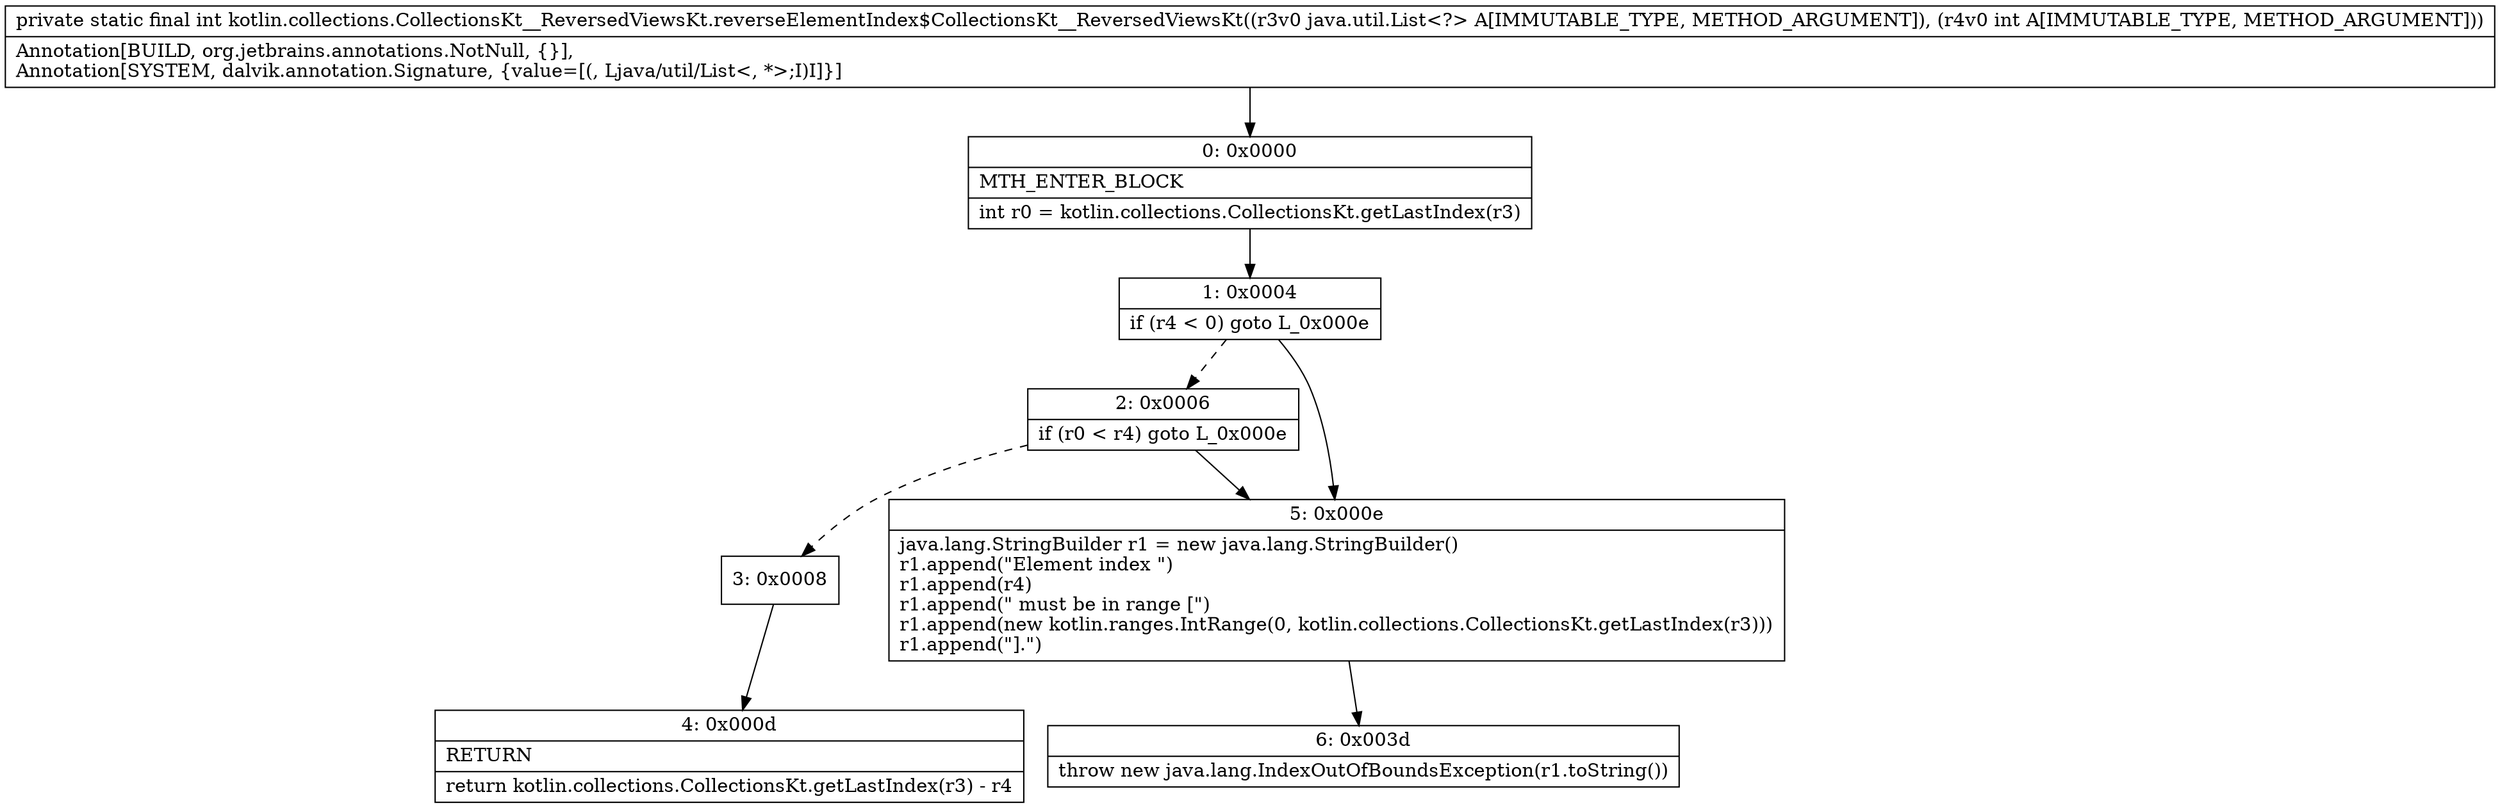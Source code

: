 digraph "CFG forkotlin.collections.CollectionsKt__ReversedViewsKt.reverseElementIndex$CollectionsKt__ReversedViewsKt(Ljava\/util\/List;I)I" {
Node_0 [shape=record,label="{0\:\ 0x0000|MTH_ENTER_BLOCK\l|int r0 = kotlin.collections.CollectionsKt.getLastIndex(r3)\l}"];
Node_1 [shape=record,label="{1\:\ 0x0004|if (r4 \< 0) goto L_0x000e\l}"];
Node_2 [shape=record,label="{2\:\ 0x0006|if (r0 \< r4) goto L_0x000e\l}"];
Node_3 [shape=record,label="{3\:\ 0x0008}"];
Node_4 [shape=record,label="{4\:\ 0x000d|RETURN\l|return kotlin.collections.CollectionsKt.getLastIndex(r3) \- r4\l}"];
Node_5 [shape=record,label="{5\:\ 0x000e|java.lang.StringBuilder r1 = new java.lang.StringBuilder()\lr1.append(\"Element index \")\lr1.append(r4)\lr1.append(\" must be in range [\")\lr1.append(new kotlin.ranges.IntRange(0, kotlin.collections.CollectionsKt.getLastIndex(r3)))\lr1.append(\"].\")\l}"];
Node_6 [shape=record,label="{6\:\ 0x003d|throw new java.lang.IndexOutOfBoundsException(r1.toString())\l}"];
MethodNode[shape=record,label="{private static final int kotlin.collections.CollectionsKt__ReversedViewsKt.reverseElementIndex$CollectionsKt__ReversedViewsKt((r3v0 java.util.List\<?\> A[IMMUTABLE_TYPE, METHOD_ARGUMENT]), (r4v0 int A[IMMUTABLE_TYPE, METHOD_ARGUMENT]))  | Annotation[BUILD, org.jetbrains.annotations.NotNull, \{\}], \lAnnotation[SYSTEM, dalvik.annotation.Signature, \{value=[(, Ljava\/util\/List\<, *\>;I)I]\}]\l}"];
MethodNode -> Node_0;
Node_0 -> Node_1;
Node_1 -> Node_2[style=dashed];
Node_1 -> Node_5;
Node_2 -> Node_3[style=dashed];
Node_2 -> Node_5;
Node_3 -> Node_4;
Node_5 -> Node_6;
}

